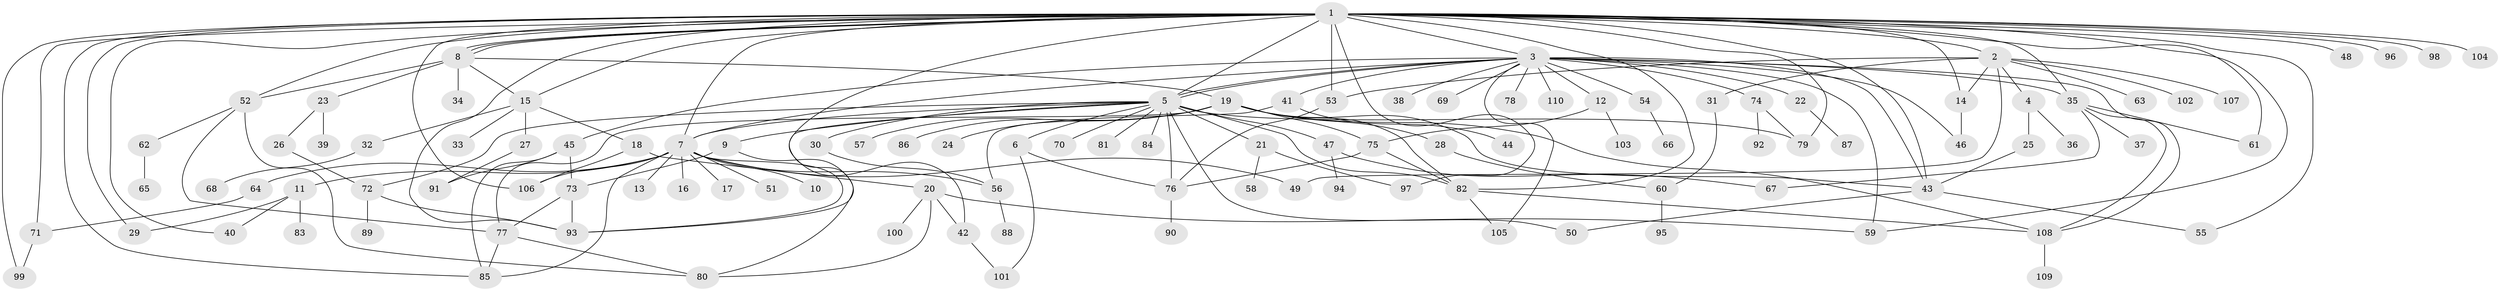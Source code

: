 // coarse degree distribution, {29: 0.012195121951219513, 8: 0.024390243902439025, 18: 0.012195121951219513, 3: 0.12195121951219512, 17: 0.012195121951219513, 5: 0.036585365853658534, 16: 0.012195121951219513, 9: 0.012195121951219513, 4: 0.07317073170731707, 1: 0.47560975609756095, 6: 0.036585365853658534, 13: 0.012195121951219513, 2: 0.15853658536585366}
// Generated by graph-tools (version 1.1) at 2025/51/02/27/25 19:51:57]
// undirected, 110 vertices, 171 edges
graph export_dot {
graph [start="1"]
  node [color=gray90,style=filled];
  1;
  2;
  3;
  4;
  5;
  6;
  7;
  8;
  9;
  10;
  11;
  12;
  13;
  14;
  15;
  16;
  17;
  18;
  19;
  20;
  21;
  22;
  23;
  24;
  25;
  26;
  27;
  28;
  29;
  30;
  31;
  32;
  33;
  34;
  35;
  36;
  37;
  38;
  39;
  40;
  41;
  42;
  43;
  44;
  45;
  46;
  47;
  48;
  49;
  50;
  51;
  52;
  53;
  54;
  55;
  56;
  57;
  58;
  59;
  60;
  61;
  62;
  63;
  64;
  65;
  66;
  67;
  68;
  69;
  70;
  71;
  72;
  73;
  74;
  75;
  76;
  77;
  78;
  79;
  80;
  81;
  82;
  83;
  84;
  85;
  86;
  87;
  88;
  89;
  90;
  91;
  92;
  93;
  94;
  95;
  96;
  97;
  98;
  99;
  100;
  101;
  102;
  103;
  104;
  105;
  106;
  107;
  108;
  109;
  110;
  1 -- 2;
  1 -- 3;
  1 -- 5;
  1 -- 7;
  1 -- 8;
  1 -- 8;
  1 -- 8;
  1 -- 14;
  1 -- 15;
  1 -- 29;
  1 -- 35;
  1 -- 40;
  1 -- 42;
  1 -- 43;
  1 -- 48;
  1 -- 52;
  1 -- 53;
  1 -- 55;
  1 -- 59;
  1 -- 61;
  1 -- 71;
  1 -- 79;
  1 -- 82;
  1 -- 85;
  1 -- 93;
  1 -- 96;
  1 -- 97;
  1 -- 98;
  1 -- 99;
  1 -- 104;
  1 -- 106;
  2 -- 4;
  2 -- 14;
  2 -- 31;
  2 -- 49;
  2 -- 53;
  2 -- 63;
  2 -- 102;
  2 -- 107;
  3 -- 5;
  3 -- 5;
  3 -- 7;
  3 -- 12;
  3 -- 22;
  3 -- 35;
  3 -- 38;
  3 -- 41;
  3 -- 43;
  3 -- 45;
  3 -- 46;
  3 -- 54;
  3 -- 59;
  3 -- 69;
  3 -- 74;
  3 -- 78;
  3 -- 105;
  3 -- 108;
  3 -- 110;
  4 -- 25;
  4 -- 36;
  5 -- 6;
  5 -- 7;
  5 -- 9;
  5 -- 21;
  5 -- 30;
  5 -- 47;
  5 -- 50;
  5 -- 70;
  5 -- 72;
  5 -- 76;
  5 -- 79;
  5 -- 81;
  5 -- 82;
  5 -- 84;
  5 -- 93;
  6 -- 76;
  6 -- 101;
  7 -- 10;
  7 -- 11;
  7 -- 13;
  7 -- 16;
  7 -- 17;
  7 -- 49;
  7 -- 51;
  7 -- 56;
  7 -- 64;
  7 -- 85;
  7 -- 93;
  7 -- 106;
  8 -- 15;
  8 -- 19;
  8 -- 23;
  8 -- 34;
  8 -- 52;
  9 -- 73;
  9 -- 80;
  11 -- 29;
  11 -- 40;
  11 -- 83;
  12 -- 75;
  12 -- 103;
  14 -- 46;
  15 -- 18;
  15 -- 27;
  15 -- 32;
  15 -- 33;
  18 -- 20;
  18 -- 106;
  19 -- 24;
  19 -- 28;
  19 -- 43;
  19 -- 57;
  19 -- 75;
  19 -- 77;
  19 -- 82;
  19 -- 86;
  19 -- 108;
  20 -- 42;
  20 -- 59;
  20 -- 80;
  20 -- 100;
  21 -- 58;
  21 -- 97;
  22 -- 87;
  23 -- 26;
  23 -- 39;
  25 -- 43;
  26 -- 72;
  27 -- 91;
  28 -- 60;
  30 -- 56;
  31 -- 60;
  32 -- 68;
  35 -- 37;
  35 -- 61;
  35 -- 67;
  35 -- 108;
  41 -- 44;
  41 -- 56;
  42 -- 101;
  43 -- 50;
  43 -- 55;
  45 -- 73;
  45 -- 85;
  45 -- 91;
  47 -- 67;
  47 -- 94;
  52 -- 62;
  52 -- 77;
  52 -- 80;
  53 -- 76;
  54 -- 66;
  56 -- 88;
  60 -- 95;
  62 -- 65;
  64 -- 71;
  71 -- 99;
  72 -- 89;
  72 -- 93;
  73 -- 77;
  73 -- 93;
  74 -- 79;
  74 -- 92;
  75 -- 76;
  75 -- 82;
  76 -- 90;
  77 -- 80;
  77 -- 85;
  82 -- 105;
  82 -- 108;
  108 -- 109;
}
